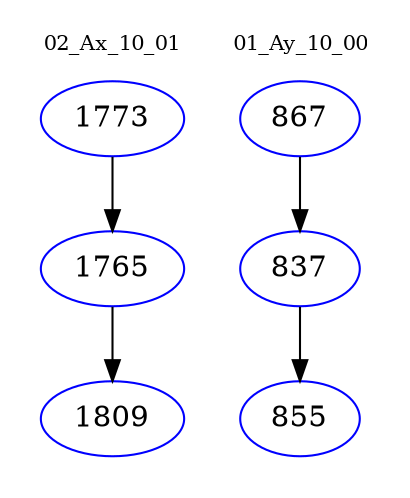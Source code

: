 digraph{
subgraph cluster_0 {
color = white
label = "02_Ax_10_01";
fontsize=10;
T0_1773 [label="1773", color="blue"]
T0_1773 -> T0_1765 [color="black"]
T0_1765 [label="1765", color="blue"]
T0_1765 -> T0_1809 [color="black"]
T0_1809 [label="1809", color="blue"]
}
subgraph cluster_1 {
color = white
label = "01_Ay_10_00";
fontsize=10;
T1_867 [label="867", color="blue"]
T1_867 -> T1_837 [color="black"]
T1_837 [label="837", color="blue"]
T1_837 -> T1_855 [color="black"]
T1_855 [label="855", color="blue"]
}
}
